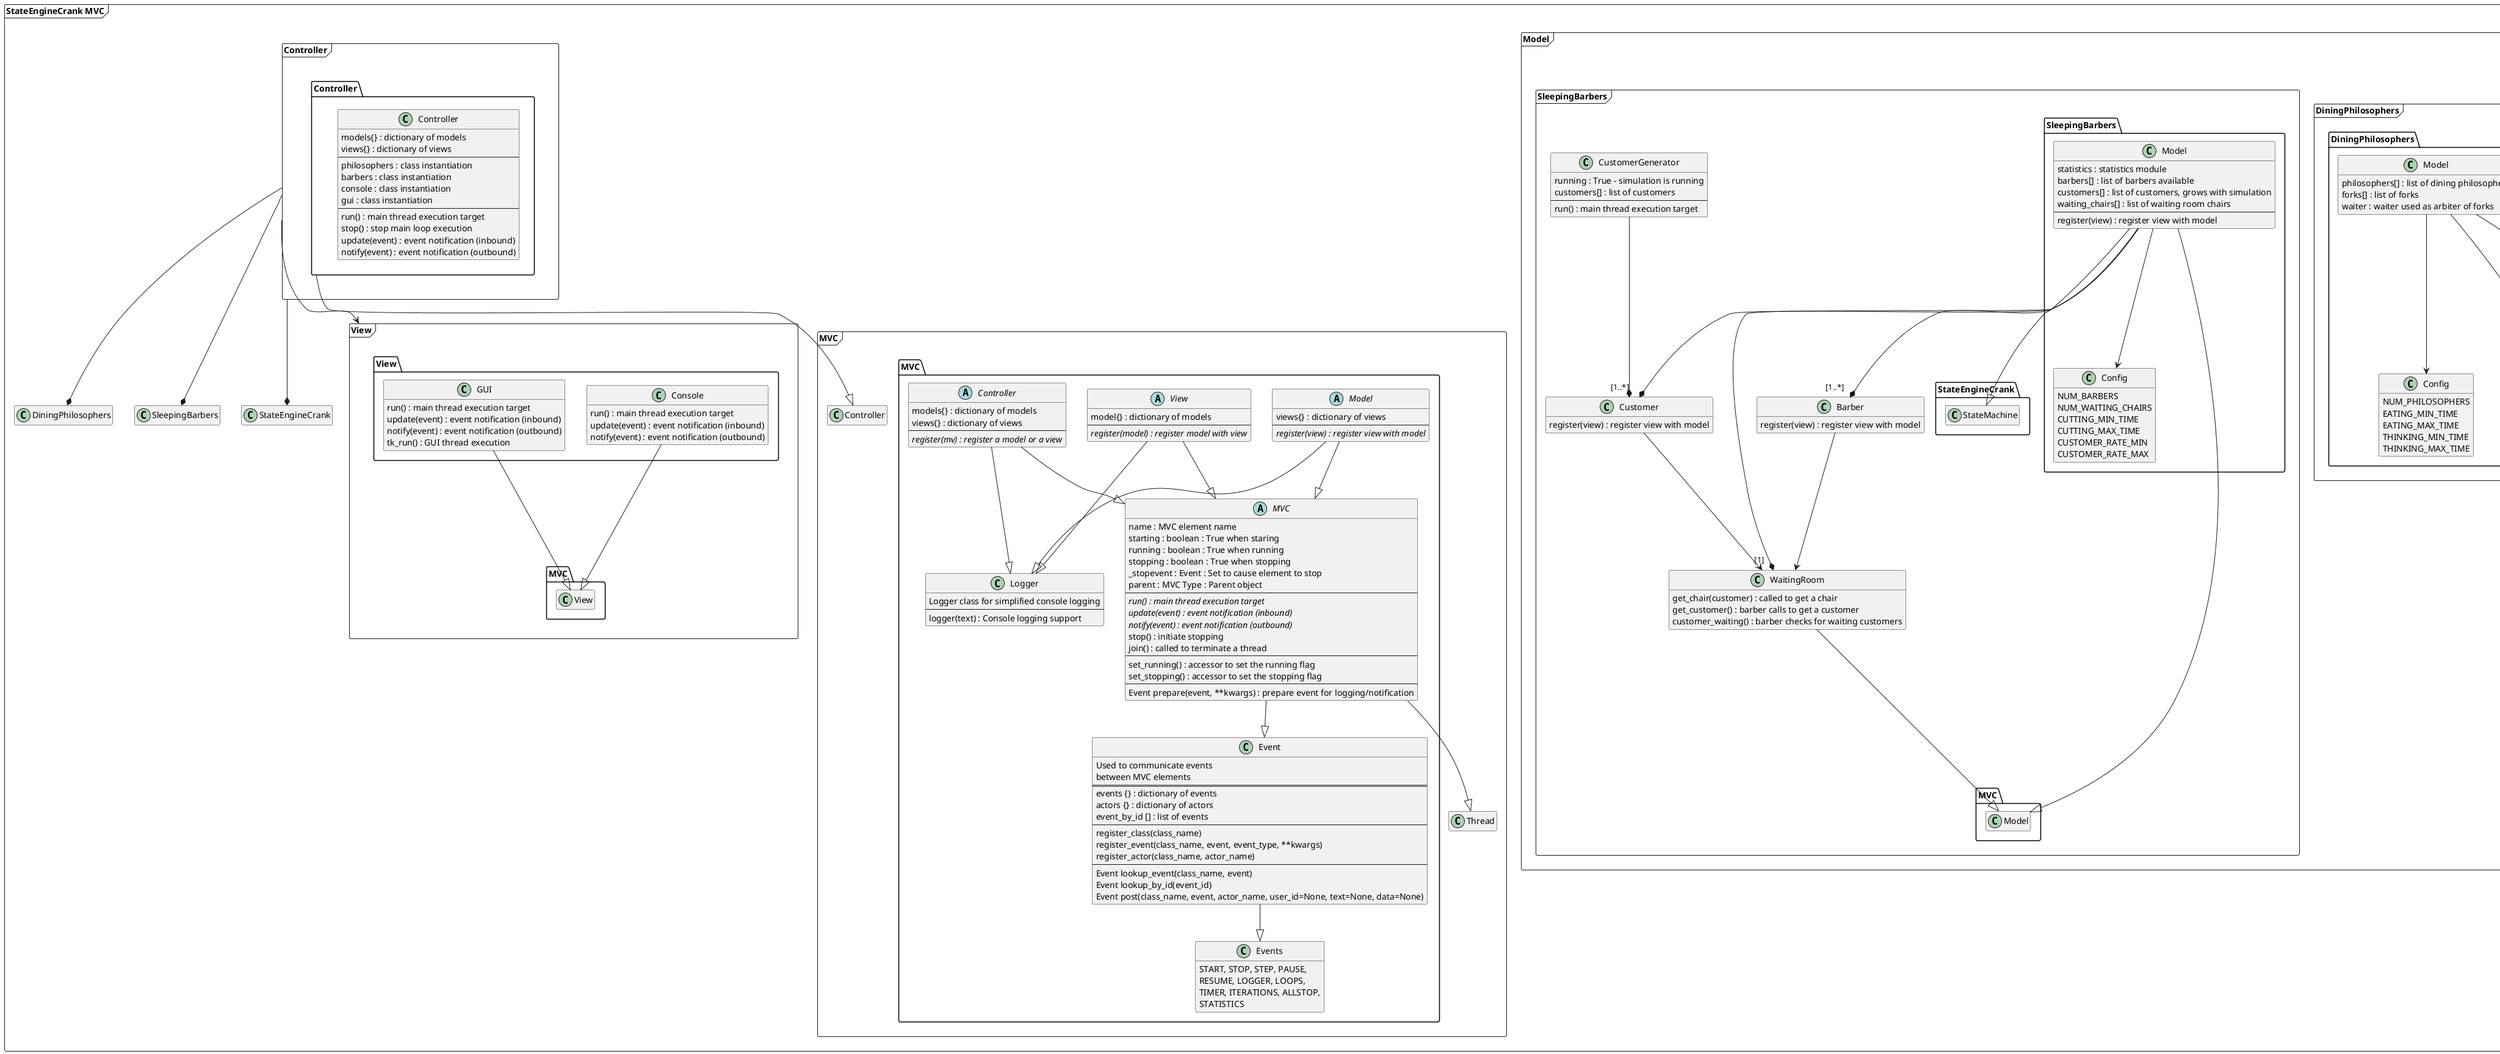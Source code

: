 @startuml

hide empty members

package "StateEngineCrank MVC" <<Frame>> {

    package MVC <<Frame>> {
        class Thread

        class MVC.Events {
            START, STOP, STEP, PAUSE,
            RESUME, LOGGER, LOOPS,
            TIMER, ITERATIONS, ALLSTOP,
            STATISTICS
        }

        class MVC.Event {
            Used to communicate events
            between MVC elements
            ===
            events {} : dictionary of events
            actors {} : dictionary of actors
            event_by_id [] : list of events
            ---
            register_class(class_name)
            register_event(class_name, event, event_type, **kwargs)
            register_actor(class_name, actor_name)
            ---
            Event lookup_event(class_name, event)
            Event lookup_by_id(event_id)
            Event post(class_name, event, actor_name, user_id=None, text=None, data=None)
        }

        class MVC.Logger {
            Logger class for simplified console logging
            ---
            logger(text) : Console logging support
        }

        abstract class MVC.MVC {
            name : MVC element name
            starting : boolean : True when staring
            running : boolean : True when running
            stopping : boolean : True when stopping
            _stopevent : Event : Set to cause element to stop
            parent : MVC Type : Parent object
            ---
            {abstract} run() : main thread execution target
            {abstract} update(event) : event notification (inbound)
            {abstract} notify(event) : event notification (outbound)
            stop() : initiate stopping
            join() : called to terminate a thread
            ---
            set_running() : accessor to set the running flag
            set_stopping() : accessor to set the stopping flag
            ---
            Event prepare(event, **kwargs) : prepare event for logging/notification
        }

        abstract class MVC.Model {
            views{} : dictionary of views
            ---
            {abstract} register(view) : register view with model
        }
        MVC.MVC --|> MVC.Event
        MVC.MVC --|> Thread
        MVC.Model --|> MVC.MVC
        MVC.Model --|> MVC.Logger
        MVC.View --|> MVC.Logger
        MVC.Controller --|> MVC.Logger
        MVC.Event --|> MVC.Events

        abstract class MVC.View {
            model{} : dictionary of models
            ---
            {abstract} register(model) : register model with view
        }
        MVC.View --|> MVC.MVC

        abstract class MVC.Controller {
            models{} : dictionary of models
            views{} : dictionary of views
            ---
            {abstract} register(mv) : register a model or a view
        }
        MVC.Controller --|> MVC.MVC

    }

    package Model <<Frame>> {
        package StateEngineCrank <<Frame>> {
            abstract class StateEngineCrank.StateMachine {
                id : statemachine ID
                name : string name
                startup_state : initial state
                running : boolean True when running
                event_queue : queue.Queue()
                current_state : state
                ---
                run() : function to run the state machine
                do() : executes Do() function
                post_event(event) : posts event to state machine
                event(event) : performs event processing
            }
            class StateEngineCrank.Model {
            }
            StateEngineCrank.Model --|> MVC.Model
        }
        package DiningPhilosophers <<Frame>> {
            class DiningPhilosophers.Config {
                NUM_PHILOSOPHERS
                EATING_MIN_TIME
                EATING_MAX_TIME
                THINKING_MIN_TIME
                THINKING_MAX_TIME
            }
            class DiningPhilosophers.Model {
                philosophers[] : list of dining philosophers
                forks[] : list of forks
                waiter : waiter used as arbiter of forks
            }
            DiningPhilosophers.Model --|> MVC.Model
            DiningPhilosophers.Model --> DiningPhilosophers.Config
            DiningPhilosophers.Model --|> StateEngineCrank.StateMachine
        }
        package SleepingBarbers <<Frame>> {
            class WaitingRoom {
                get_chair(customer) : called to get a chair
                get_customer() : barber calls to get a customer
                customer_waiting() : barber checks for waiting customers
            }
            WaitingRoom --|> MVC.Model
            class SleepingBarbers.Config {
                NUM_BARBERS
                NUM_WAITING_CHAIRS
                CUTTING_MIN_TIME
                CUTTING_MAX_TIME
                CUSTOMER_RATE_MIN
                CUSTOMER_RATE_MAX
            }
            class Barber {
                register(view) : register view with model
            }
            Barber --> WaitingRoom

            class Customer {
                register(view) : register view with model
            }
            Customer --> WaitingRoom

            class SleepingBarbers.Model {
                statistics : statistics module
                barbers[] : list of barbers available
                customers[] : list of customers, grows with simulation
                waiting_chairs[] : list of waiting room chairs
                ---
                register(view) : register view with model
            }
            SleepingBarbers.Model --|> MVC.Model
            SleepingBarbers.Model --* "[1..*]   " Barber
            SleepingBarbers.Model --* "[1..*]     " Customer
            SleepingBarbers.Model --* "[1]   " WaitingRoom
            SleepingBarbers.Model --|> StateEngineCrank.StateMachine
            SleepingBarbers.Model --> SleepingBarbers.Config
            class CustomerGenerator {
                running : True - simulation is running
                customers[] : list of customers
                ---
                run() : main thread execution target
            }
            CustomerGenerator --* Customer
        }
    }

    package View <<Frame>> {
        class View.Console {
            run() : main thread execution target
            update(event) : event notification (inbound)
            notify(event) : event notification (outbound)
        }
        class View.GUI {
            run() : main thread execution target
            update(event) : event notification (inbound)
            notify(event) : event notification (outbound)
            tk_run() : GUI thread execution
        }
        View.Console --|> MVC.View
        View.GUI --|> MVC.View
    }

    package Controller <<Frame>> {
        class Controller.Controller {
            models{} : dictionary of models
            views{} : dictionary of views
            ---
            philosophers : class instantiation
            barbers : class instantiation
            console : class instantiation
            gui : class instantiation
            ---
            run() : main thread execution target
            stop() : stop main loop execution
            update(event) : event notification (inbound)
            notify(event) : event notification (outbound)
        }
    }
    Controller.Controller --|> MVC.Controller
    Controller --* StateEngineCrank
    Controller --* DiningPhilosophers
    Controller --* SleepingBarbers
    Controller --> View


}
@enduml
